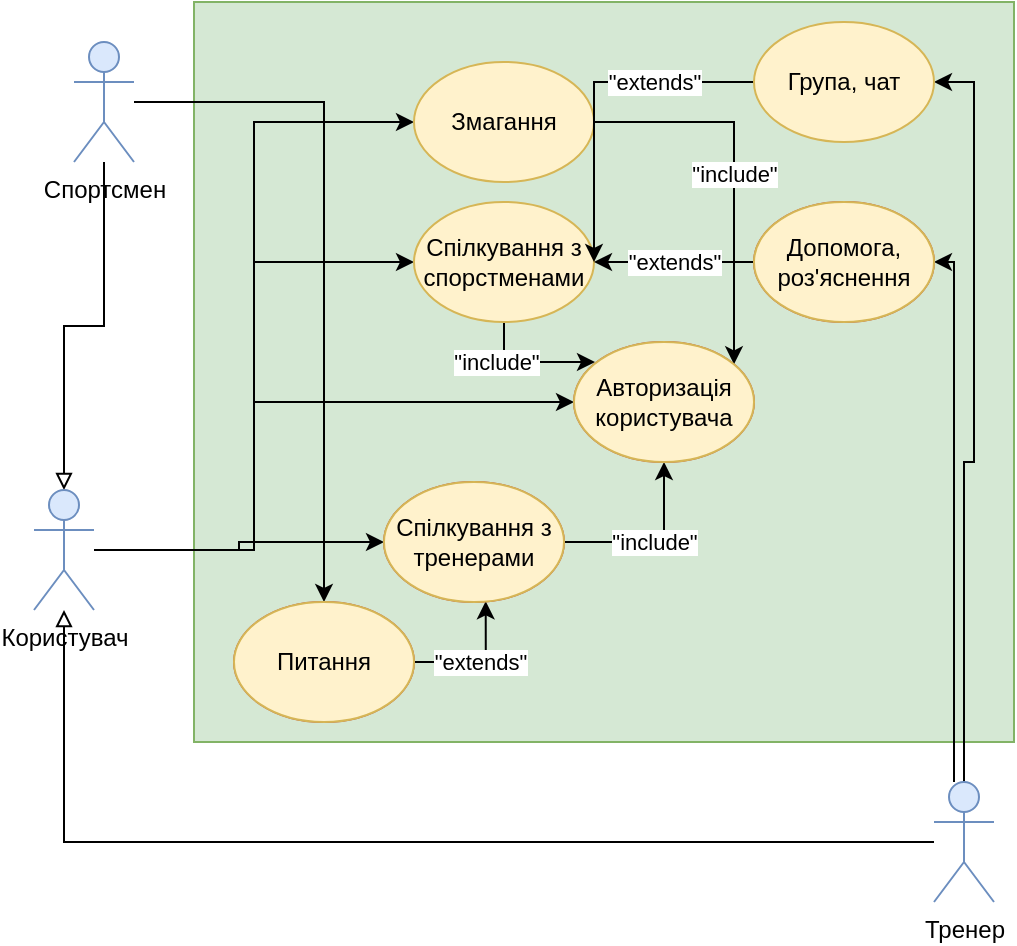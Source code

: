 <mxfile version="20.4.0" type="device"><diagram id="LnbD7NxRevUaKtlypq3R" name="Страница 1"><mxGraphModel dx="981" dy="548" grid="1" gridSize="10" guides="1" tooltips="1" connect="1" arrows="1" fold="1" page="1" pageScale="1" pageWidth="1169" pageHeight="827" math="0" shadow="0"><root><mxCell id="0"/><mxCell id="1" parent="0"/><mxCell id="jg0OCs29gxaV10Y5cysu-27" value="" style="rounded=0;whiteSpace=wrap;html=1;glass=0;strokeWidth=1;perimeterSpacing=0;fillColor=#d5e8d4;strokeColor=#82b366;" vertex="1" parent="1"><mxGeometry x="400" y="110" width="410" height="370" as="geometry"/></mxCell><mxCell id="jg0OCs29gxaV10Y5cysu-6" style="edgeStyle=orthogonalEdgeStyle;rounded=0;orthogonalLoop=1;jettySize=auto;html=1;entryX=0.5;entryY=0;entryDx=0;entryDy=0;entryPerimeter=0;endArrow=block;endFill=0;" edge="1" parent="1" source="jg0OCs29gxaV10Y5cysu-1" target="jg0OCs29gxaV10Y5cysu-3"><mxGeometry relative="1" as="geometry"/></mxCell><mxCell id="jg0OCs29gxaV10Y5cysu-17" style="edgeStyle=orthogonalEdgeStyle;rounded=0;orthogonalLoop=1;jettySize=auto;html=1;endArrow=classic;endFill=1;" edge="1" parent="1" source="jg0OCs29gxaV10Y5cysu-1" target="jg0OCs29gxaV10Y5cysu-16"><mxGeometry relative="1" as="geometry"/></mxCell><mxCell id="jg0OCs29gxaV10Y5cysu-1" value="Спортсмен" style="shape=umlActor;verticalLabelPosition=bottom;verticalAlign=top;html=1;outlineConnect=0;fillColor=#dae8fc;strokeColor=#6c8ebf;" vertex="1" parent="1"><mxGeometry x="340" y="130" width="30" height="60" as="geometry"/></mxCell><mxCell id="jg0OCs29gxaV10Y5cysu-5" style="edgeStyle=orthogonalEdgeStyle;rounded=0;orthogonalLoop=1;jettySize=auto;html=1;endArrow=block;endFill=0;" edge="1" parent="1" source="jg0OCs29gxaV10Y5cysu-2" target="jg0OCs29gxaV10Y5cysu-3"><mxGeometry relative="1" as="geometry"/></mxCell><mxCell id="jg0OCs29gxaV10Y5cysu-14" style="edgeStyle=orthogonalEdgeStyle;rounded=0;orthogonalLoop=1;jettySize=auto;html=1;entryX=1;entryY=0.5;entryDx=0;entryDy=0;endArrow=classic;endFill=1;" edge="1" parent="1" source="jg0OCs29gxaV10Y5cysu-2" target="jg0OCs29gxaV10Y5cysu-13"><mxGeometry relative="1" as="geometry"><Array as="points"><mxPoint x="780" y="240"/></Array></mxGeometry></mxCell><mxCell id="jg0OCs29gxaV10Y5cysu-25" style="edgeStyle=orthogonalEdgeStyle;rounded=0;orthogonalLoop=1;jettySize=auto;html=1;entryX=1;entryY=0.5;entryDx=0;entryDy=0;endArrow=classic;endFill=1;" edge="1" parent="1" source="jg0OCs29gxaV10Y5cysu-2" target="jg0OCs29gxaV10Y5cysu-24"><mxGeometry relative="1" as="geometry"/></mxCell><mxCell id="jg0OCs29gxaV10Y5cysu-2" value="Тренер" style="shape=umlActor;verticalLabelPosition=bottom;verticalAlign=top;html=1;outlineConnect=0;fillColor=#dae8fc;strokeColor=#6c8ebf;" vertex="1" parent="1"><mxGeometry x="770" y="500" width="30" height="60" as="geometry"/></mxCell><mxCell id="jg0OCs29gxaV10Y5cysu-7" style="edgeStyle=orthogonalEdgeStyle;rounded=0;orthogonalLoop=1;jettySize=auto;html=1;entryX=0;entryY=0.5;entryDx=0;entryDy=0;endArrow=classic;endFill=1;" edge="1" parent="1" source="jg0OCs29gxaV10Y5cysu-3" target="jg0OCs29gxaV10Y5cysu-4"><mxGeometry relative="1" as="geometry"><Array as="points"><mxPoint x="430" y="384"/><mxPoint x="430" y="310"/></Array></mxGeometry></mxCell><mxCell id="jg0OCs29gxaV10Y5cysu-11" style="edgeStyle=orthogonalEdgeStyle;rounded=0;orthogonalLoop=1;jettySize=auto;html=1;endArrow=classic;endFill=1;" edge="1" parent="1" source="jg0OCs29gxaV10Y5cysu-3" target="jg0OCs29gxaV10Y5cysu-10"><mxGeometry relative="1" as="geometry"/></mxCell><mxCell id="jg0OCs29gxaV10Y5cysu-12" style="edgeStyle=orthogonalEdgeStyle;rounded=0;orthogonalLoop=1;jettySize=auto;html=1;entryX=0;entryY=0.5;entryDx=0;entryDy=0;endArrow=classic;endFill=1;" edge="1" parent="1" source="jg0OCs29gxaV10Y5cysu-3" target="jg0OCs29gxaV10Y5cysu-9"><mxGeometry relative="1" as="geometry"/></mxCell><mxCell id="jg0OCs29gxaV10Y5cysu-20" style="edgeStyle=orthogonalEdgeStyle;rounded=0;orthogonalLoop=1;jettySize=auto;html=1;entryX=0;entryY=0.5;entryDx=0;entryDy=0;endArrow=classic;endFill=1;" edge="1" parent="1" source="jg0OCs29gxaV10Y5cysu-3" target="jg0OCs29gxaV10Y5cysu-19"><mxGeometry relative="1" as="geometry"><Array as="points"><mxPoint x="430" y="384"/><mxPoint x="430" y="170"/></Array></mxGeometry></mxCell><mxCell id="jg0OCs29gxaV10Y5cysu-3" value="Користувач" style="shape=umlActor;verticalLabelPosition=bottom;verticalAlign=top;html=1;outlineConnect=0;fillColor=#dae8fc;strokeColor=#6c8ebf;" vertex="1" parent="1"><mxGeometry x="320" y="354" width="30" height="60" as="geometry"/></mxCell><mxCell id="jg0OCs29gxaV10Y5cysu-4" value="Авторизація користувача" style="ellipse;whiteSpace=wrap;html=1;fillColor=#f8cecc;strokeColor=#b85450;" vertex="1" parent="1"><mxGeometry x="590" y="280" width="90" height="60" as="geometry"/></mxCell><mxCell id="jg0OCs29gxaV10Y5cysu-22" value="&quot;include&quot;" style="edgeStyle=orthogonalEdgeStyle;rounded=0;orthogonalLoop=1;jettySize=auto;html=1;endArrow=classic;endFill=1;" edge="1" parent="1" source="jg0OCs29gxaV10Y5cysu-9"><mxGeometry x="-0.385" y="-5" relative="1" as="geometry"><mxPoint x="600" y="290" as="targetPoint"/><mxPoint x="-5" y="-5" as="offset"/></mxGeometry></mxCell><mxCell id="jg0OCs29gxaV10Y5cysu-9" value="Спілкування з спорстменами" style="ellipse;whiteSpace=wrap;html=1;fillColor=#fff2cc;strokeColor=#d6b656;" vertex="1" parent="1"><mxGeometry x="510" y="210" width="90" height="60" as="geometry"/></mxCell><mxCell id="jg0OCs29gxaV10Y5cysu-21" value="&quot;include&quot;" style="edgeStyle=orthogonalEdgeStyle;rounded=0;orthogonalLoop=1;jettySize=auto;html=1;entryX=0.5;entryY=1;entryDx=0;entryDy=0;endArrow=classic;endFill=1;" edge="1" parent="1" source="jg0OCs29gxaV10Y5cysu-10" target="jg0OCs29gxaV10Y5cysu-4"><mxGeometry relative="1" as="geometry"/></mxCell><mxCell id="jg0OCs29gxaV10Y5cysu-10" value="Спілкування з тренерами" style="ellipse;whiteSpace=wrap;html=1;fillColor=#f8cecc;strokeColor=#b85450;" vertex="1" parent="1"><mxGeometry x="495" y="350" width="90" height="60" as="geometry"/></mxCell><mxCell id="jg0OCs29gxaV10Y5cysu-15" value="&quot;extends&quot;" style="edgeStyle=orthogonalEdgeStyle;rounded=0;orthogonalLoop=1;jettySize=auto;html=1;entryX=1;entryY=0.5;entryDx=0;entryDy=0;endArrow=classic;endFill=1;" edge="1" parent="1" source="jg0OCs29gxaV10Y5cysu-13" target="jg0OCs29gxaV10Y5cysu-9"><mxGeometry relative="1" as="geometry"/></mxCell><mxCell id="jg0OCs29gxaV10Y5cysu-13" value="Допомога, роз'яснення" style="ellipse;whiteSpace=wrap;html=1;fillColor=#f8cecc;strokeColor=#b85450;" vertex="1" parent="1"><mxGeometry x="680" y="210" width="90" height="60" as="geometry"/></mxCell><mxCell id="jg0OCs29gxaV10Y5cysu-18" value="&quot;extends&quot;" style="edgeStyle=orthogonalEdgeStyle;rounded=0;orthogonalLoop=1;jettySize=auto;html=1;entryX=0.565;entryY=0.994;entryDx=0;entryDy=0;entryPerimeter=0;endArrow=classic;endFill=1;" edge="1" parent="1" source="jg0OCs29gxaV10Y5cysu-16" target="jg0OCs29gxaV10Y5cysu-10"><mxGeometry relative="1" as="geometry"><Array as="points"><mxPoint x="546" y="440"/></Array></mxGeometry></mxCell><mxCell id="jg0OCs29gxaV10Y5cysu-16" value="Питання" style="ellipse;whiteSpace=wrap;html=1;fillColor=#f8cecc;strokeColor=#b85450;" vertex="1" parent="1"><mxGeometry x="420" y="410" width="90" height="60" as="geometry"/></mxCell><mxCell id="jg0OCs29gxaV10Y5cysu-23" value="&quot;include&quot;" style="edgeStyle=orthogonalEdgeStyle;rounded=0;orthogonalLoop=1;jettySize=auto;html=1;endArrow=classic;endFill=1;" edge="1" parent="1" source="jg0OCs29gxaV10Y5cysu-19" target="jg0OCs29gxaV10Y5cysu-4"><mxGeometry relative="1" as="geometry"><Array as="points"><mxPoint x="670" y="170"/></Array></mxGeometry></mxCell><mxCell id="jg0OCs29gxaV10Y5cysu-19" value="Змагання" style="ellipse;whiteSpace=wrap;html=1;fillColor=#fff2cc;strokeColor=#d6b656;" vertex="1" parent="1"><mxGeometry x="510" y="140" width="90" height="60" as="geometry"/></mxCell><mxCell id="jg0OCs29gxaV10Y5cysu-26" value="&quot;extends&quot;" style="edgeStyle=orthogonalEdgeStyle;rounded=0;orthogonalLoop=1;jettySize=auto;html=1;endArrow=classic;endFill=1;" edge="1" parent="1" source="jg0OCs29gxaV10Y5cysu-24" target="jg0OCs29gxaV10Y5cysu-9"><mxGeometry x="-0.412" relative="1" as="geometry"><Array as="points"><mxPoint x="600" y="150"/></Array><mxPoint as="offset"/></mxGeometry></mxCell><mxCell id="jg0OCs29gxaV10Y5cysu-24" value="Група, чат" style="ellipse;whiteSpace=wrap;html=1;fillColor=#fff2cc;strokeColor=#d6b656;" vertex="1" parent="1"><mxGeometry x="680" y="120" width="90" height="60" as="geometry"/></mxCell><mxCell id="jg0OCs29gxaV10Y5cysu-28" value="Питання" style="ellipse;whiteSpace=wrap;html=1;fillColor=#fff2cc;strokeColor=#d6b656;" vertex="1" parent="1"><mxGeometry x="420" y="410" width="90" height="60" as="geometry"/></mxCell><mxCell id="jg0OCs29gxaV10Y5cysu-29" value="Спілкування з тренерами" style="ellipse;whiteSpace=wrap;html=1;fillColor=#fff2cc;strokeColor=#d6b656;" vertex="1" parent="1"><mxGeometry x="495" y="350" width="90" height="60" as="geometry"/></mxCell><mxCell id="jg0OCs29gxaV10Y5cysu-30" value="Авторизація користувача" style="ellipse;whiteSpace=wrap;html=1;fillColor=#fff2cc;strokeColor=#d6b656;" vertex="1" parent="1"><mxGeometry x="590" y="280" width="90" height="60" as="geometry"/></mxCell><mxCell id="jg0OCs29gxaV10Y5cysu-31" value="Допомога, роз'яснення" style="ellipse;whiteSpace=wrap;html=1;fillColor=#fff2cc;strokeColor=#d6b656;" vertex="1" parent="1"><mxGeometry x="680" y="210" width="90" height="60" as="geometry"/></mxCell></root></mxGraphModel></diagram></mxfile>